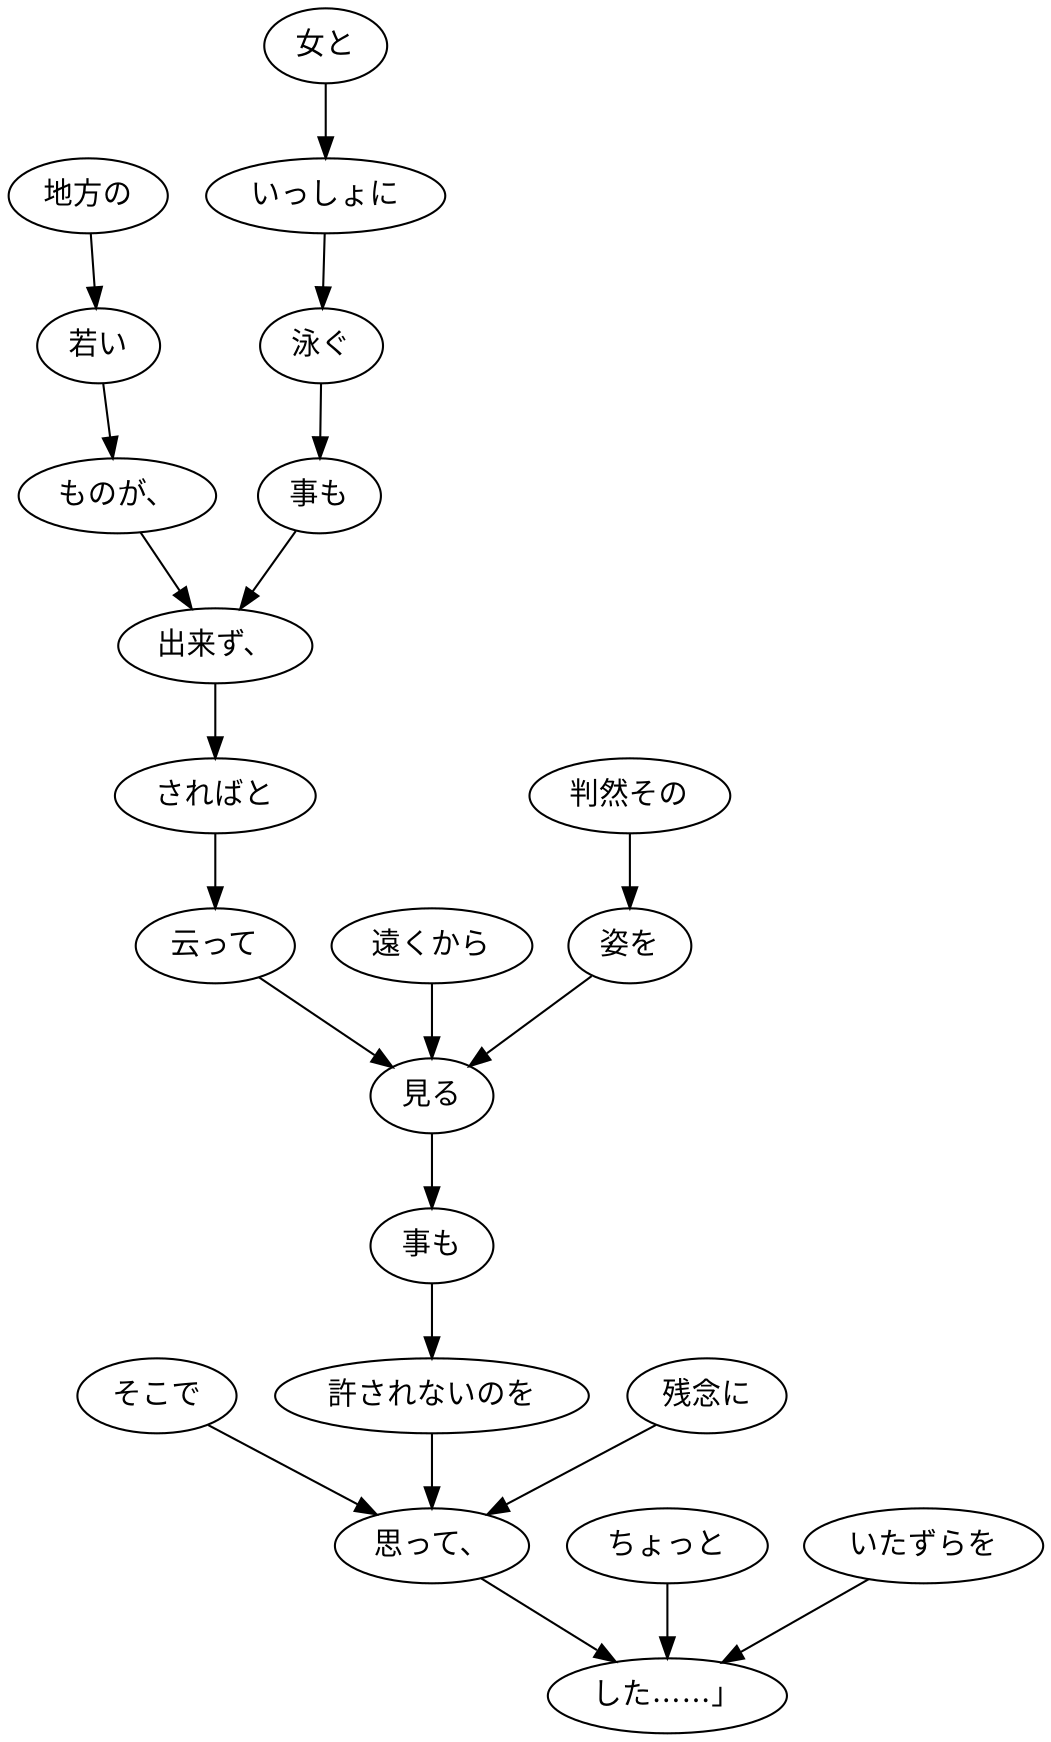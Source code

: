 digraph graph8660 {
	node0 [label="そこで"];
	node1 [label="地方の"];
	node2 [label="若い"];
	node3 [label="ものが、"];
	node4 [label="女と"];
	node5 [label="いっしょに"];
	node6 [label="泳ぐ"];
	node7 [label="事も"];
	node8 [label="出来ず、"];
	node9 [label="さればと"];
	node10 [label="云って"];
	node11 [label="遠くから"];
	node12 [label="判然その"];
	node13 [label="姿を"];
	node14 [label="見る"];
	node15 [label="事も"];
	node16 [label="許されないのを"];
	node17 [label="残念に"];
	node18 [label="思って、"];
	node19 [label="ちょっと"];
	node20 [label="いたずらを"];
	node21 [label="した……」"];
	node0 -> node18;
	node1 -> node2;
	node2 -> node3;
	node3 -> node8;
	node4 -> node5;
	node5 -> node6;
	node6 -> node7;
	node7 -> node8;
	node8 -> node9;
	node9 -> node10;
	node10 -> node14;
	node11 -> node14;
	node12 -> node13;
	node13 -> node14;
	node14 -> node15;
	node15 -> node16;
	node16 -> node18;
	node17 -> node18;
	node18 -> node21;
	node19 -> node21;
	node20 -> node21;
}
